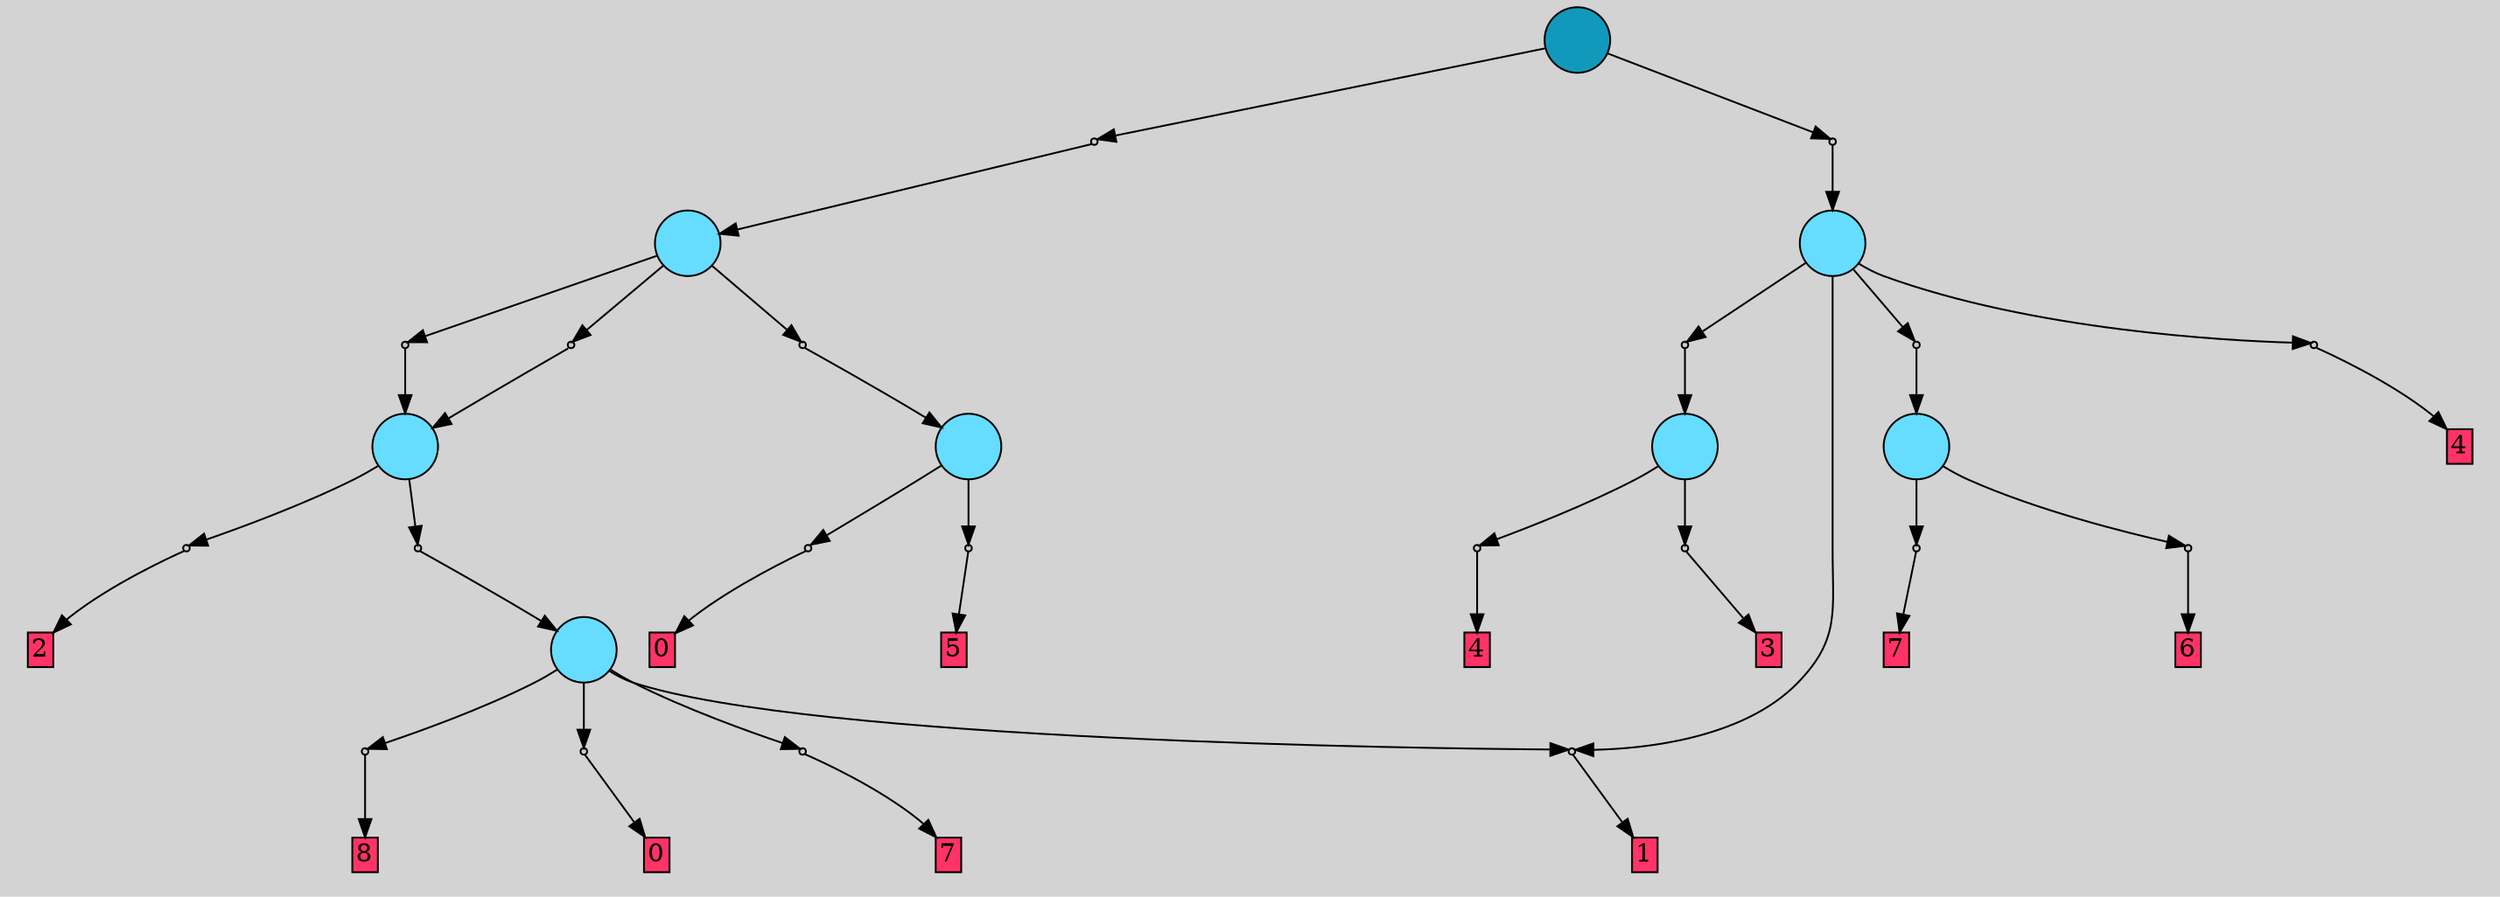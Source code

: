 // File exported with GEGELATI v1.3.1
// On the 2024-04-15 16:00:49
// With the File::TPGGraphDotExporter
digraph{
	graph[pad = "0.212, 0.055" bgcolor = lightgray]
	node[shape=circle style = filled label = ""]
		T0 [fillcolor="#66ddff"]
		T1 [fillcolor="#66ddff"]
		T2 [fillcolor="#66ddff"]
		T3 [fillcolor="#66ddff"]
		T4 [fillcolor="#66ddff"]
		T5 [fillcolor="#66ddff"]
		T6 [fillcolor="#66ddff"]
		T7 [fillcolor="#1199bb"]
		P0 [fillcolor="#cccccc" shape=point] //
		I0 [shape=box style=invis label="2|0&3|4#1|1&#92;n"]
		P0 -> I0[style=invis]
		A0 [fillcolor="#ff3366" shape=box margin=0.03 width=0 height=0 label="5"]
		T0 -> P0 -> A0
		P1 [fillcolor="#cccccc" shape=point] //
		I1 [shape=box style=invis label=""]
		P1 -> I1[style=invis]
		A1 [fillcolor="#ff3366" shape=box margin=0.03 width=0 height=0 label="6"]
		T1 -> P1 -> A1
		P2 [fillcolor="#cccccc" shape=point] //
		I2 [shape=box style=invis label="0|0&2|2#4|5&#92;n"]
		P2 -> I2[style=invis]
		A2 [fillcolor="#ff3366" shape=box margin=0.03 width=0 height=0 label="7"]
		T1 -> P2 -> A2
		P3 [fillcolor="#cccccc" shape=point] //
		I3 [shape=box style=invis label="1|0&4|2#4|2&#92;n"]
		P3 -> I3[style=invis]
		A3 [fillcolor="#ff3366" shape=box margin=0.03 width=0 height=0 label="0"]
		T0 -> P3 -> A3
		P4 [fillcolor="#cccccc" shape=point] //
		I4 [shape=box style=invis label="2|0&3|0#2|7&#92;n"]
		P4 -> I4[style=invis]
		A4 [fillcolor="#ff3366" shape=box margin=0.03 width=0 height=0 label="4"]
		T2 -> P4 -> A4
		P5 [fillcolor="#cccccc" shape=point] //
		I5 [shape=box style=invis label="1|0&3|5#4|6&#92;n"]
		P5 -> I5[style=invis]
		A5 [fillcolor="#ff3366" shape=box margin=0.03 width=0 height=0 label="3"]
		T2 -> P5 -> A5
		P6 [fillcolor="#cccccc" shape=point] //
		I6 [shape=box style=invis label="2|0&3|7#1|7&#92;n"]
		P6 -> I6[style=invis]
		A6 [fillcolor="#ff3366" shape=box margin=0.03 width=0 height=0 label="1"]
		T3 -> P6 -> A6
		P7 [fillcolor="#cccccc" shape=point] //
		I7 [shape=box style=invis label="1|0&2|2#4|5&#92;n"]
		P7 -> I7[style=invis]
		T3 -> P7 -> T1
		P8 [fillcolor="#cccccc" shape=point] //
		I8 [shape=box style=invis label="2|0&2|4#3|3&#92;n"]
		P8 -> I8[style=invis]
		A7 [fillcolor="#ff3366" shape=box margin=0.03 width=0 height=0 label="4"]
		T3 -> P8 -> A7
		P9 [fillcolor="#cccccc" shape=point] //
		I9 [shape=box style=invis label="3|0&3|2#0|7&#92;n"]
		P9 -> I9[style=invis]
		T3 -> P9 -> T2
		T4 -> P6
		P10 [fillcolor="#cccccc" shape=point] //
		I10 [shape=box style=invis label="3|0&4|5#1|1&#92;n"]
		P10 -> I10[style=invis]
		A8 [fillcolor="#ff3366" shape=box margin=0.03 width=0 height=0 label="8"]
		T4 -> P10 -> A8
		P11 [fillcolor="#cccccc" shape=point] //
		I11 [shape=box style=invis label="2|0&3|6#3|6&#92;n"]
		P11 -> I11[style=invis]
		A9 [fillcolor="#ff3366" shape=box margin=0.03 width=0 height=0 label="0"]
		T4 -> P11 -> A9
		P12 [fillcolor="#cccccc" shape=point] //
		I12 [shape=box style=invis label="6|4&2|5#4|6&#92;n2|0&0|4#3|6&#92;n"]
		P12 -> I12[style=invis]
		A10 [fillcolor="#ff3366" shape=box margin=0.03 width=0 height=0 label="7"]
		T4 -> P12 -> A10
		P13 [fillcolor="#cccccc" shape=point] //
		I13 [shape=box style=invis label="3|0&4|0#0|4&#92;n"]
		P13 -> I13[style=invis]
		T5 -> P13 -> T4
		P14 [fillcolor="#cccccc" shape=point] //
		I14 [shape=box style=invis label="3|0&3|2#0|4&#92;n"]
		P14 -> I14[style=invis]
		A11 [fillcolor="#ff3366" shape=box margin=0.03 width=0 height=0 label="2"]
		T5 -> P14 -> A11
		P15 [fillcolor="#cccccc" shape=point] //
		I15 [shape=box style=invis label="3|0&3|6#0|6&#92;n"]
		P15 -> I15[style=invis]
		T6 -> P15 -> T5
		P16 [fillcolor="#cccccc" shape=point] //
		I16 [shape=box style=invis label="3|0&2|0#0|2&#92;n"]
		P16 -> I16[style=invis]
		T6 -> P16 -> T5
		P17 [fillcolor="#cccccc" shape=point] //
		I17 [shape=box style=invis label="0|0&4|1#3|4&#92;n"]
		P17 -> I17[style=invis]
		T6 -> P17 -> T0
		P18 [fillcolor="#cccccc" shape=point] //
		I18 [shape=box style=invis label="6|0&4|7#0|6&#92;n"]
		P18 -> I18[style=invis]
		T7 -> P18 -> T6
		P19 [fillcolor="#cccccc" shape=point] //
		I19 [shape=box style=invis label="3|0&3|7#0|3&#92;n"]
		P19 -> I19[style=invis]
		T7 -> P19 -> T3
		{ rank= same T7 }
}
